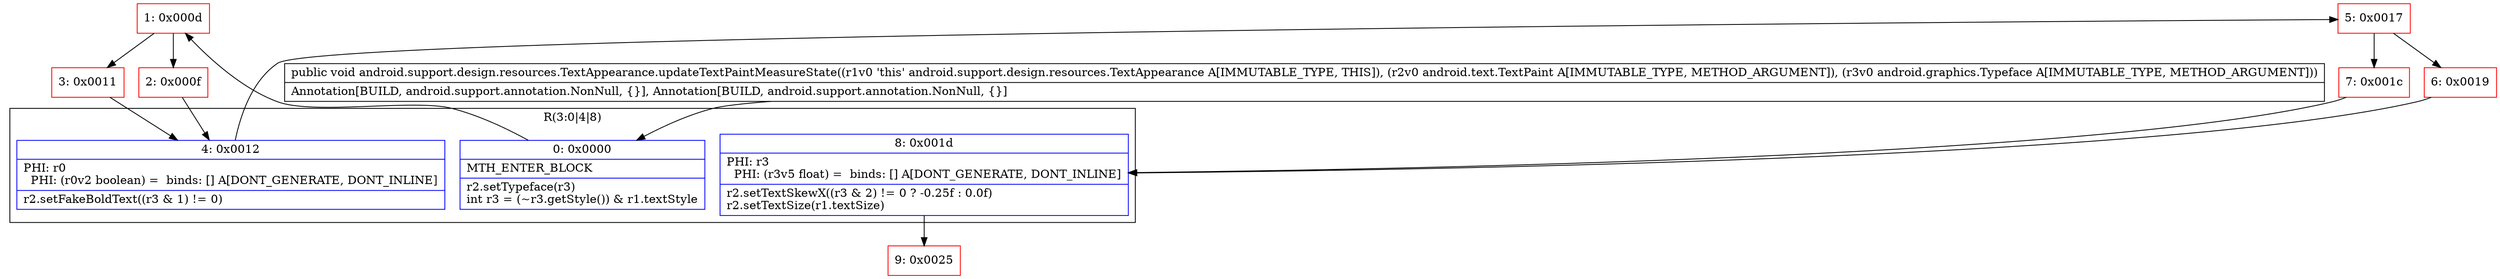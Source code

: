 digraph "CFG forandroid.support.design.resources.TextAppearance.updateTextPaintMeasureState(Landroid\/text\/TextPaint;Landroid\/graphics\/Typeface;)V" {
subgraph cluster_Region_966239815 {
label = "R(3:0|4|8)";
node [shape=record,color=blue];
Node_0 [shape=record,label="{0\:\ 0x0000|MTH_ENTER_BLOCK\l|r2.setTypeface(r3)\lint r3 = (~r3.getStyle()) & r1.textStyle\l}"];
Node_4 [shape=record,label="{4\:\ 0x0012|PHI: r0 \l  PHI: (r0v2 boolean) =  binds: [] A[DONT_GENERATE, DONT_INLINE]\l|r2.setFakeBoldText((r3 & 1) != 0)\l}"];
Node_8 [shape=record,label="{8\:\ 0x001d|PHI: r3 \l  PHI: (r3v5 float) =  binds: [] A[DONT_GENERATE, DONT_INLINE]\l|r2.setTextSkewX((r3 & 2) != 0 ? \-0.25f : 0.0f)\lr2.setTextSize(r1.textSize)\l}"];
}
Node_1 [shape=record,color=red,label="{1\:\ 0x000d}"];
Node_2 [shape=record,color=red,label="{2\:\ 0x000f}"];
Node_3 [shape=record,color=red,label="{3\:\ 0x0011}"];
Node_5 [shape=record,color=red,label="{5\:\ 0x0017}"];
Node_6 [shape=record,color=red,label="{6\:\ 0x0019}"];
Node_7 [shape=record,color=red,label="{7\:\ 0x001c}"];
Node_9 [shape=record,color=red,label="{9\:\ 0x0025}"];
MethodNode[shape=record,label="{public void android.support.design.resources.TextAppearance.updateTextPaintMeasureState((r1v0 'this' android.support.design.resources.TextAppearance A[IMMUTABLE_TYPE, THIS]), (r2v0 android.text.TextPaint A[IMMUTABLE_TYPE, METHOD_ARGUMENT]), (r3v0 android.graphics.Typeface A[IMMUTABLE_TYPE, METHOD_ARGUMENT]))  | Annotation[BUILD, android.support.annotation.NonNull, \{\}], Annotation[BUILD, android.support.annotation.NonNull, \{\}]\l}"];
MethodNode -> Node_0;
Node_0 -> Node_1;
Node_4 -> Node_5;
Node_8 -> Node_9;
Node_1 -> Node_2;
Node_1 -> Node_3;
Node_2 -> Node_4;
Node_3 -> Node_4;
Node_5 -> Node_6;
Node_5 -> Node_7;
Node_6 -> Node_8;
Node_7 -> Node_8;
}

